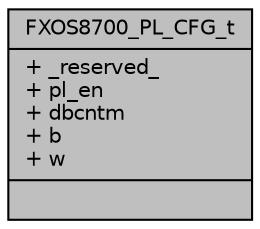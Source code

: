 digraph "FXOS8700_PL_CFG_t"
{
  edge [fontname="Helvetica",fontsize="10",labelfontname="Helvetica",labelfontsize="10"];
  node [fontname="Helvetica",fontsize="10",shape=record];
  Node1 [label="{FXOS8700_PL_CFG_t\n|+ _reserved_\l+ pl_en\l+ dbcntm\l+ b\l+ w\l|}",height=0.2,width=0.4,color="black", fillcolor="grey75", style="filled", fontcolor="black"];
}
